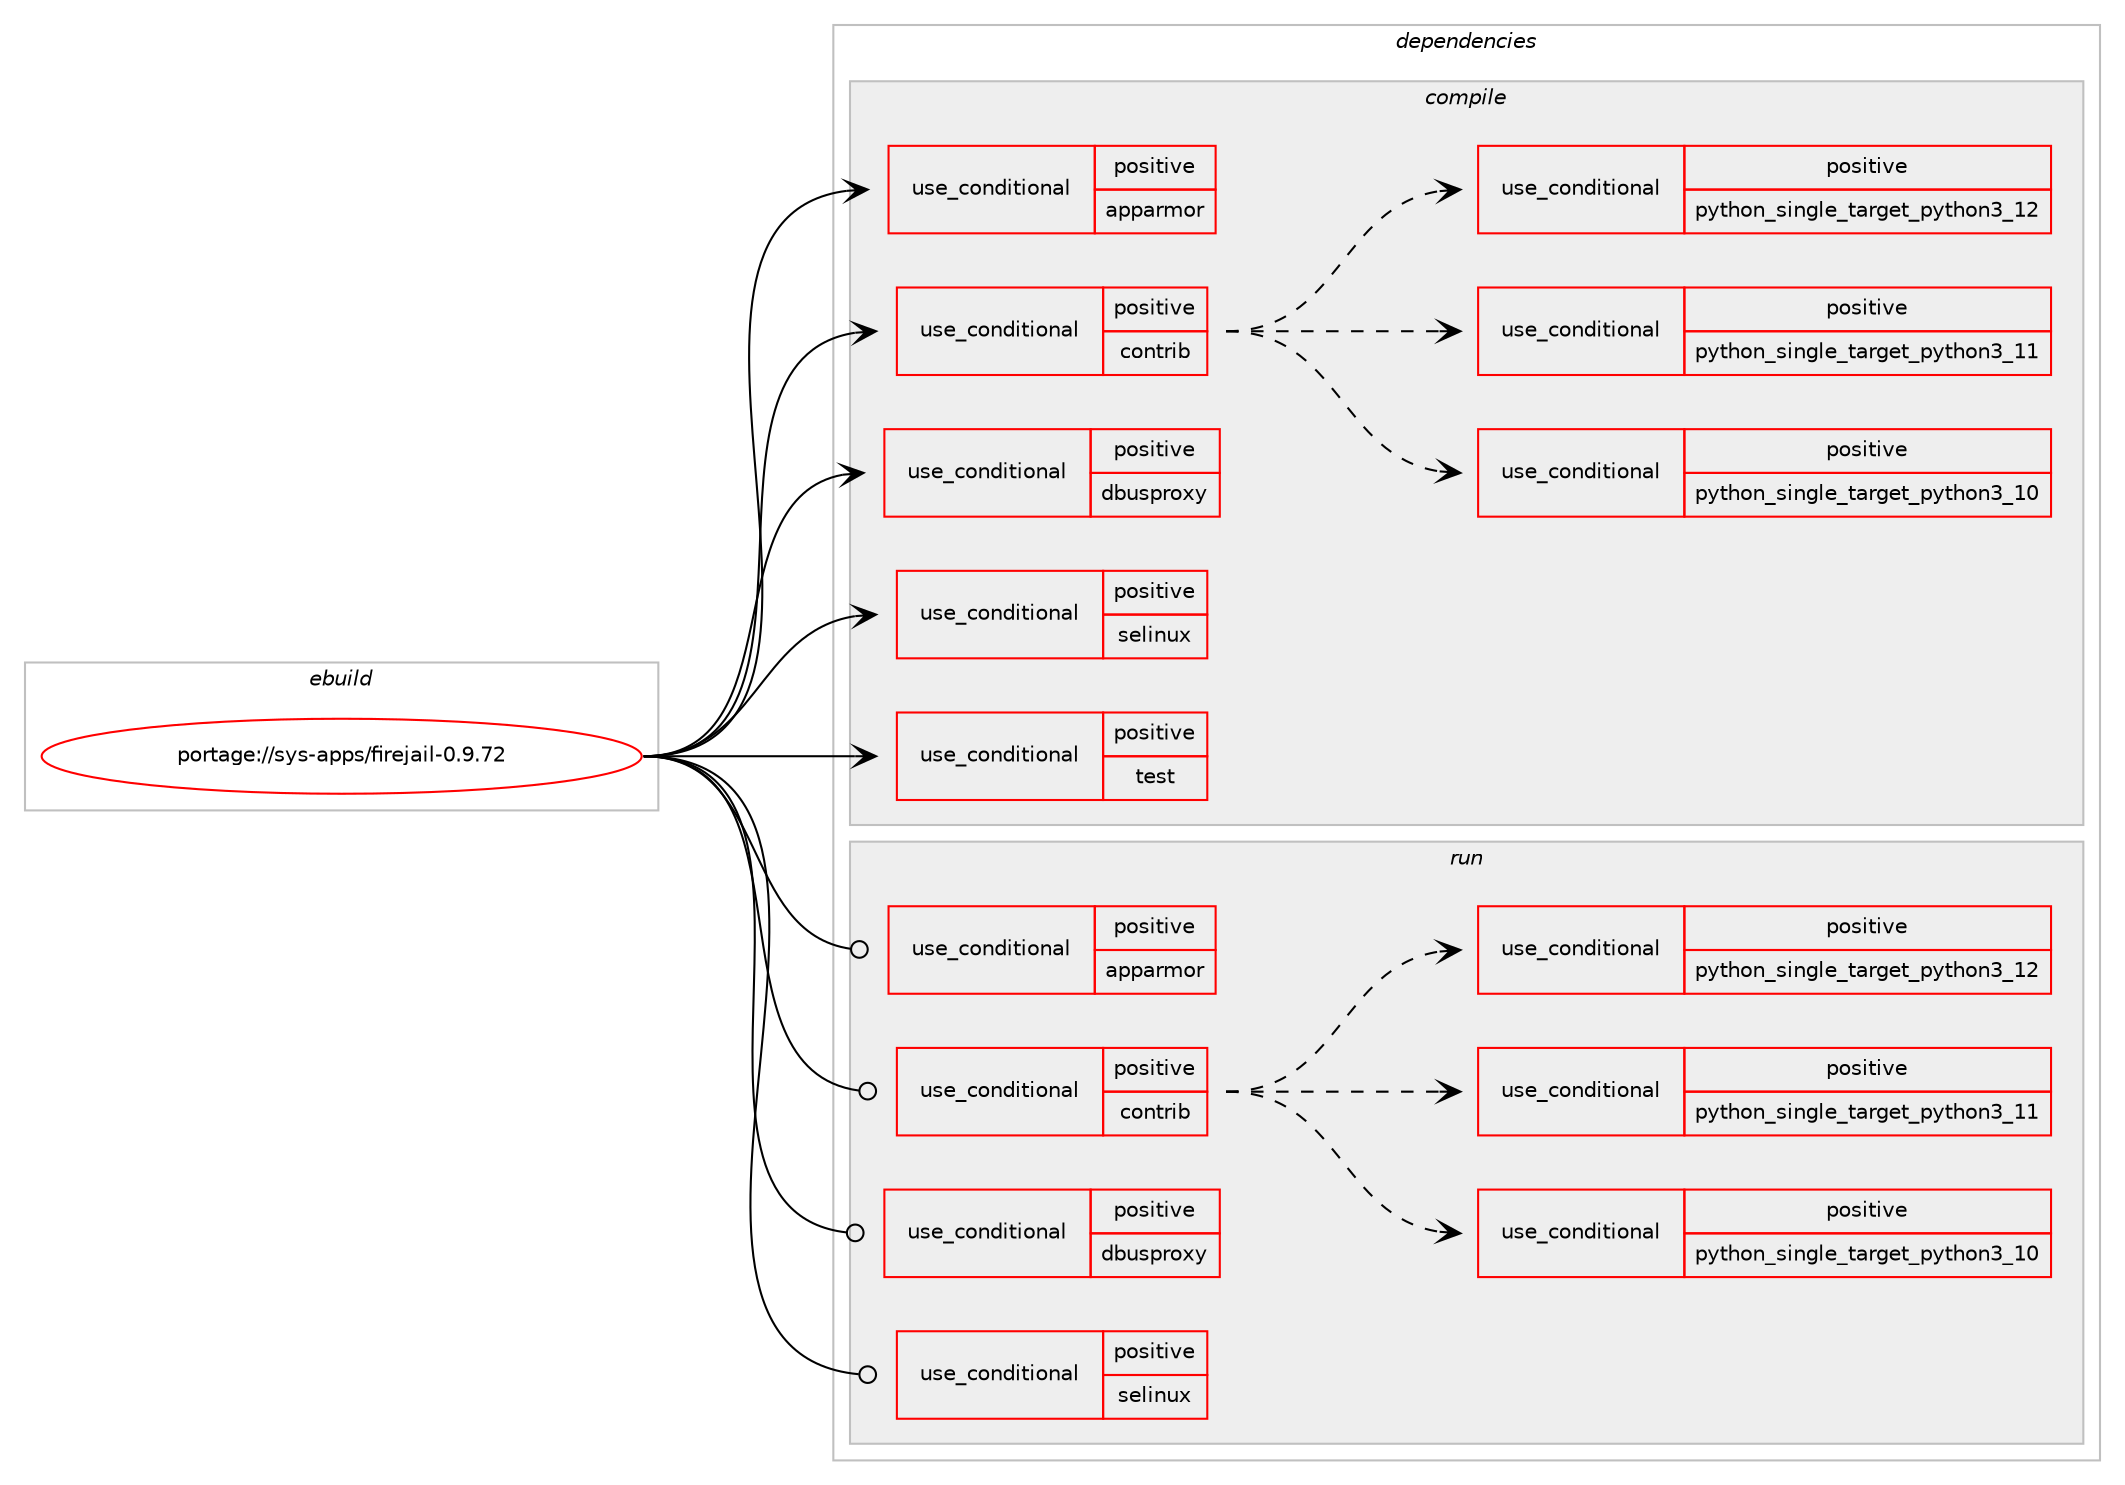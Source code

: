 digraph prolog {

# *************
# Graph options
# *************

newrank=true;
concentrate=true;
compound=true;
graph [rankdir=LR,fontname=Helvetica,fontsize=10,ranksep=1.5];#, ranksep=2.5, nodesep=0.2];
edge  [arrowhead=vee];
node  [fontname=Helvetica,fontsize=10];

# **********
# The ebuild
# **********

subgraph cluster_leftcol {
color=gray;
rank=same;
label=<<i>ebuild</i>>;
id [label="portage://sys-apps/firejail-0.9.72", color=red, width=4, href="../sys-apps/firejail-0.9.72.svg"];
}

# ****************
# The dependencies
# ****************

subgraph cluster_midcol {
color=gray;
label=<<i>dependencies</i>>;
subgraph cluster_compile {
fillcolor="#eeeeee";
style=filled;
label=<<i>compile</i>>;
subgraph cond108022 {
dependency210229 [label=<<TABLE BORDER="0" CELLBORDER="1" CELLSPACING="0" CELLPADDING="4"><TR><TD ROWSPAN="3" CELLPADDING="10">use_conditional</TD></TR><TR><TD>positive</TD></TR><TR><TD>apparmor</TD></TR></TABLE>>, shape=none, color=red];
# *** BEGIN UNKNOWN DEPENDENCY TYPE (TODO) ***
# dependency210229 -> package_dependency(portage://sys-apps/firejail-0.9.72,install,no,sys-libs,libapparmor,none,[,,],[],[])
# *** END UNKNOWN DEPENDENCY TYPE (TODO) ***

}
id:e -> dependency210229:w [weight=20,style="solid",arrowhead="vee"];
subgraph cond108023 {
dependency210230 [label=<<TABLE BORDER="0" CELLBORDER="1" CELLSPACING="0" CELLPADDING="4"><TR><TD ROWSPAN="3" CELLPADDING="10">use_conditional</TD></TR><TR><TD>positive</TD></TR><TR><TD>contrib</TD></TR></TABLE>>, shape=none, color=red];
subgraph cond108024 {
dependency210231 [label=<<TABLE BORDER="0" CELLBORDER="1" CELLSPACING="0" CELLPADDING="4"><TR><TD ROWSPAN="3" CELLPADDING="10">use_conditional</TD></TR><TR><TD>positive</TD></TR><TR><TD>python_single_target_python3_10</TD></TR></TABLE>>, shape=none, color=red];
# *** BEGIN UNKNOWN DEPENDENCY TYPE (TODO) ***
# dependency210231 -> package_dependency(portage://sys-apps/firejail-0.9.72,install,no,dev-lang,python,none,[,,],[slot(3.10)],[])
# *** END UNKNOWN DEPENDENCY TYPE (TODO) ***

}
dependency210230:e -> dependency210231:w [weight=20,style="dashed",arrowhead="vee"];
subgraph cond108025 {
dependency210232 [label=<<TABLE BORDER="0" CELLBORDER="1" CELLSPACING="0" CELLPADDING="4"><TR><TD ROWSPAN="3" CELLPADDING="10">use_conditional</TD></TR><TR><TD>positive</TD></TR><TR><TD>python_single_target_python3_11</TD></TR></TABLE>>, shape=none, color=red];
# *** BEGIN UNKNOWN DEPENDENCY TYPE (TODO) ***
# dependency210232 -> package_dependency(portage://sys-apps/firejail-0.9.72,install,no,dev-lang,python,none,[,,],[slot(3.11)],[])
# *** END UNKNOWN DEPENDENCY TYPE (TODO) ***

}
dependency210230:e -> dependency210232:w [weight=20,style="dashed",arrowhead="vee"];
subgraph cond108026 {
dependency210233 [label=<<TABLE BORDER="0" CELLBORDER="1" CELLSPACING="0" CELLPADDING="4"><TR><TD ROWSPAN="3" CELLPADDING="10">use_conditional</TD></TR><TR><TD>positive</TD></TR><TR><TD>python_single_target_python3_12</TD></TR></TABLE>>, shape=none, color=red];
# *** BEGIN UNKNOWN DEPENDENCY TYPE (TODO) ***
# dependency210233 -> package_dependency(portage://sys-apps/firejail-0.9.72,install,no,dev-lang,python,none,[,,],[slot(3.12)],[])
# *** END UNKNOWN DEPENDENCY TYPE (TODO) ***

}
dependency210230:e -> dependency210233:w [weight=20,style="dashed",arrowhead="vee"];
}
id:e -> dependency210230:w [weight=20,style="solid",arrowhead="vee"];
subgraph cond108027 {
dependency210234 [label=<<TABLE BORDER="0" CELLBORDER="1" CELLSPACING="0" CELLPADDING="4"><TR><TD ROWSPAN="3" CELLPADDING="10">use_conditional</TD></TR><TR><TD>positive</TD></TR><TR><TD>dbusproxy</TD></TR></TABLE>>, shape=none, color=red];
# *** BEGIN UNKNOWN DEPENDENCY TYPE (TODO) ***
# dependency210234 -> package_dependency(portage://sys-apps/firejail-0.9.72,install,no,sys-apps,xdg-dbus-proxy,none,[,,],[],[])
# *** END UNKNOWN DEPENDENCY TYPE (TODO) ***

}
id:e -> dependency210234:w [weight=20,style="solid",arrowhead="vee"];
subgraph cond108028 {
dependency210235 [label=<<TABLE BORDER="0" CELLBORDER="1" CELLSPACING="0" CELLPADDING="4"><TR><TD ROWSPAN="3" CELLPADDING="10">use_conditional</TD></TR><TR><TD>positive</TD></TR><TR><TD>selinux</TD></TR></TABLE>>, shape=none, color=red];
# *** BEGIN UNKNOWN DEPENDENCY TYPE (TODO) ***
# dependency210235 -> package_dependency(portage://sys-apps/firejail-0.9.72,install,no,sys-libs,libselinux,none,[,,],[],[])
# *** END UNKNOWN DEPENDENCY TYPE (TODO) ***

}
id:e -> dependency210235:w [weight=20,style="solid",arrowhead="vee"];
subgraph cond108029 {
dependency210236 [label=<<TABLE BORDER="0" CELLBORDER="1" CELLSPACING="0" CELLPADDING="4"><TR><TD ROWSPAN="3" CELLPADDING="10">use_conditional</TD></TR><TR><TD>positive</TD></TR><TR><TD>test</TD></TR></TABLE>>, shape=none, color=red];
# *** BEGIN UNKNOWN DEPENDENCY TYPE (TODO) ***
# dependency210236 -> package_dependency(portage://sys-apps/firejail-0.9.72,install,no,dev-tcltk,expect,none,[,,],[],[])
# *** END UNKNOWN DEPENDENCY TYPE (TODO) ***

}
id:e -> dependency210236:w [weight=20,style="solid",arrowhead="vee"];
# *** BEGIN UNKNOWN DEPENDENCY TYPE (TODO) ***
# id -> package_dependency(portage://sys-apps/firejail-0.9.72,install,no,sys-libs,libseccomp,none,[,,],[],[])
# *** END UNKNOWN DEPENDENCY TYPE (TODO) ***

# *** BEGIN UNKNOWN DEPENDENCY TYPE (TODO) ***
# id -> package_dependency(portage://sys-apps/firejail-0.9.72,install,weak,sys-apps,firejail-lts,none,[,,],[],[])
# *** END UNKNOWN DEPENDENCY TYPE (TODO) ***

}
subgraph cluster_compileandrun {
fillcolor="#eeeeee";
style=filled;
label=<<i>compile and run</i>>;
}
subgraph cluster_run {
fillcolor="#eeeeee";
style=filled;
label=<<i>run</i>>;
subgraph cond108030 {
dependency210237 [label=<<TABLE BORDER="0" CELLBORDER="1" CELLSPACING="0" CELLPADDING="4"><TR><TD ROWSPAN="3" CELLPADDING="10">use_conditional</TD></TR><TR><TD>positive</TD></TR><TR><TD>apparmor</TD></TR></TABLE>>, shape=none, color=red];
# *** BEGIN UNKNOWN DEPENDENCY TYPE (TODO) ***
# dependency210237 -> package_dependency(portage://sys-apps/firejail-0.9.72,run,no,sys-libs,libapparmor,none,[,,],[],[])
# *** END UNKNOWN DEPENDENCY TYPE (TODO) ***

}
id:e -> dependency210237:w [weight=20,style="solid",arrowhead="odot"];
subgraph cond108031 {
dependency210238 [label=<<TABLE BORDER="0" CELLBORDER="1" CELLSPACING="0" CELLPADDING="4"><TR><TD ROWSPAN="3" CELLPADDING="10">use_conditional</TD></TR><TR><TD>positive</TD></TR><TR><TD>contrib</TD></TR></TABLE>>, shape=none, color=red];
subgraph cond108032 {
dependency210239 [label=<<TABLE BORDER="0" CELLBORDER="1" CELLSPACING="0" CELLPADDING="4"><TR><TD ROWSPAN="3" CELLPADDING="10">use_conditional</TD></TR><TR><TD>positive</TD></TR><TR><TD>python_single_target_python3_10</TD></TR></TABLE>>, shape=none, color=red];
# *** BEGIN UNKNOWN DEPENDENCY TYPE (TODO) ***
# dependency210239 -> package_dependency(portage://sys-apps/firejail-0.9.72,run,no,dev-lang,python,none,[,,],[slot(3.10)],[])
# *** END UNKNOWN DEPENDENCY TYPE (TODO) ***

}
dependency210238:e -> dependency210239:w [weight=20,style="dashed",arrowhead="vee"];
subgraph cond108033 {
dependency210240 [label=<<TABLE BORDER="0" CELLBORDER="1" CELLSPACING="0" CELLPADDING="4"><TR><TD ROWSPAN="3" CELLPADDING="10">use_conditional</TD></TR><TR><TD>positive</TD></TR><TR><TD>python_single_target_python3_11</TD></TR></TABLE>>, shape=none, color=red];
# *** BEGIN UNKNOWN DEPENDENCY TYPE (TODO) ***
# dependency210240 -> package_dependency(portage://sys-apps/firejail-0.9.72,run,no,dev-lang,python,none,[,,],[slot(3.11)],[])
# *** END UNKNOWN DEPENDENCY TYPE (TODO) ***

}
dependency210238:e -> dependency210240:w [weight=20,style="dashed",arrowhead="vee"];
subgraph cond108034 {
dependency210241 [label=<<TABLE BORDER="0" CELLBORDER="1" CELLSPACING="0" CELLPADDING="4"><TR><TD ROWSPAN="3" CELLPADDING="10">use_conditional</TD></TR><TR><TD>positive</TD></TR><TR><TD>python_single_target_python3_12</TD></TR></TABLE>>, shape=none, color=red];
# *** BEGIN UNKNOWN DEPENDENCY TYPE (TODO) ***
# dependency210241 -> package_dependency(portage://sys-apps/firejail-0.9.72,run,no,dev-lang,python,none,[,,],[slot(3.12)],[])
# *** END UNKNOWN DEPENDENCY TYPE (TODO) ***

}
dependency210238:e -> dependency210241:w [weight=20,style="dashed",arrowhead="vee"];
}
id:e -> dependency210238:w [weight=20,style="solid",arrowhead="odot"];
subgraph cond108035 {
dependency210242 [label=<<TABLE BORDER="0" CELLBORDER="1" CELLSPACING="0" CELLPADDING="4"><TR><TD ROWSPAN="3" CELLPADDING="10">use_conditional</TD></TR><TR><TD>positive</TD></TR><TR><TD>dbusproxy</TD></TR></TABLE>>, shape=none, color=red];
# *** BEGIN UNKNOWN DEPENDENCY TYPE (TODO) ***
# dependency210242 -> package_dependency(portage://sys-apps/firejail-0.9.72,run,no,sys-apps,xdg-dbus-proxy,none,[,,],[],[])
# *** END UNKNOWN DEPENDENCY TYPE (TODO) ***

}
id:e -> dependency210242:w [weight=20,style="solid",arrowhead="odot"];
subgraph cond108036 {
dependency210243 [label=<<TABLE BORDER="0" CELLBORDER="1" CELLSPACING="0" CELLPADDING="4"><TR><TD ROWSPAN="3" CELLPADDING="10">use_conditional</TD></TR><TR><TD>positive</TD></TR><TR><TD>selinux</TD></TR></TABLE>>, shape=none, color=red];
# *** BEGIN UNKNOWN DEPENDENCY TYPE (TODO) ***
# dependency210243 -> package_dependency(portage://sys-apps/firejail-0.9.72,run,no,sys-libs,libselinux,none,[,,],[],[])
# *** END UNKNOWN DEPENDENCY TYPE (TODO) ***

}
id:e -> dependency210243:w [weight=20,style="solid",arrowhead="odot"];
# *** BEGIN UNKNOWN DEPENDENCY TYPE (TODO) ***
# id -> package_dependency(portage://sys-apps/firejail-0.9.72,run,weak,sys-apps,firejail-lts,none,[,,],[],[])
# *** END UNKNOWN DEPENDENCY TYPE (TODO) ***

}
}

# **************
# The candidates
# **************

subgraph cluster_choices {
rank=same;
color=gray;
label=<<i>candidates</i>>;

}

}
